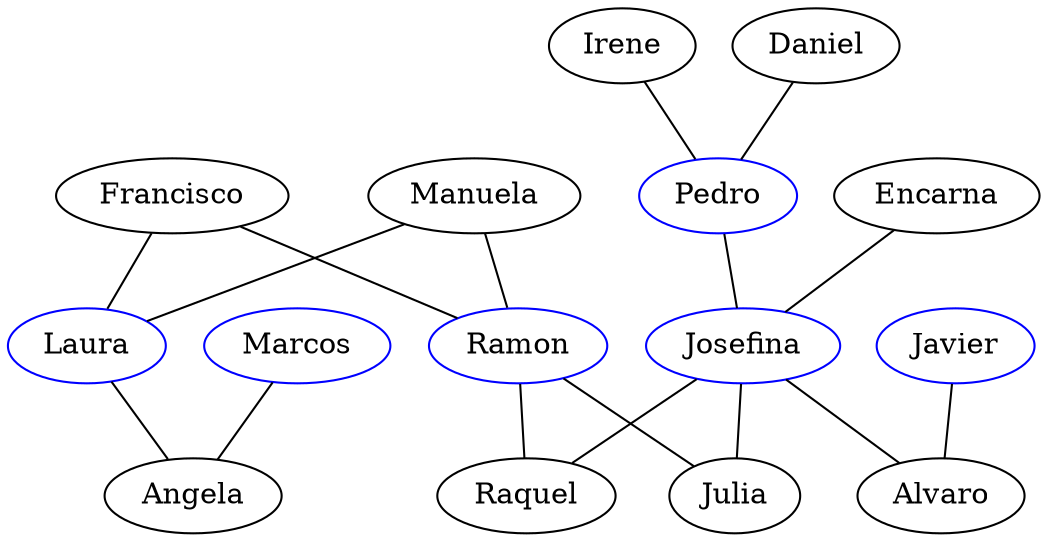 strict graph G {
  1 [ color="black" label="Francisco" ];
  2 [ color="black" label="Manuela" ];
  3 [ color="blue" label="Laura" ];
  4 [ color="blue" label="Ramon" ];
  5 [ color="blue" label="Marcos" ];
  6 [ color="black" label="Angela" ];
  7 [ color="black" label="Irene" ];
  8 [ color="black" label="Daniel" ];
  9 [ color="blue" label="Pedro" ];
  10 [ color="black" label="Encarna" ];
  11 [ color="blue" label="Josefina" ];
  12 [ color="blue" label="Javier" ];
  13 [ color="black" label="Raquel" ];
  14 [ color="black" label="Julia" ];
  15 [ color="black" label="Alvaro" ];
  1 -- 3 [ style="solid" ];
  2 -- 3 [ style="solid" ];
  3 -- 6 [ style="solid" ];
  5 -- 6 [ style="solid" ];
  1 -- 4 [ style="solid" ];
  2 -- 4 [ style="solid" ];
  7 -- 9 [ style="solid" ];
  8 -- 9 [ style="solid" ];
  9 -- 11 [ style="solid" ];
  10 -- 11 [ style="solid" ];
  11 -- 13 [ style="solid" ];
  11 -- 14 [ style="solid" ];
  4 -- 13 [ style="solid" ];
  4 -- 14 [ style="solid" ];
  11 -- 15 [ style="solid" ];
  12 -- 15 [ style="solid" ];
}
